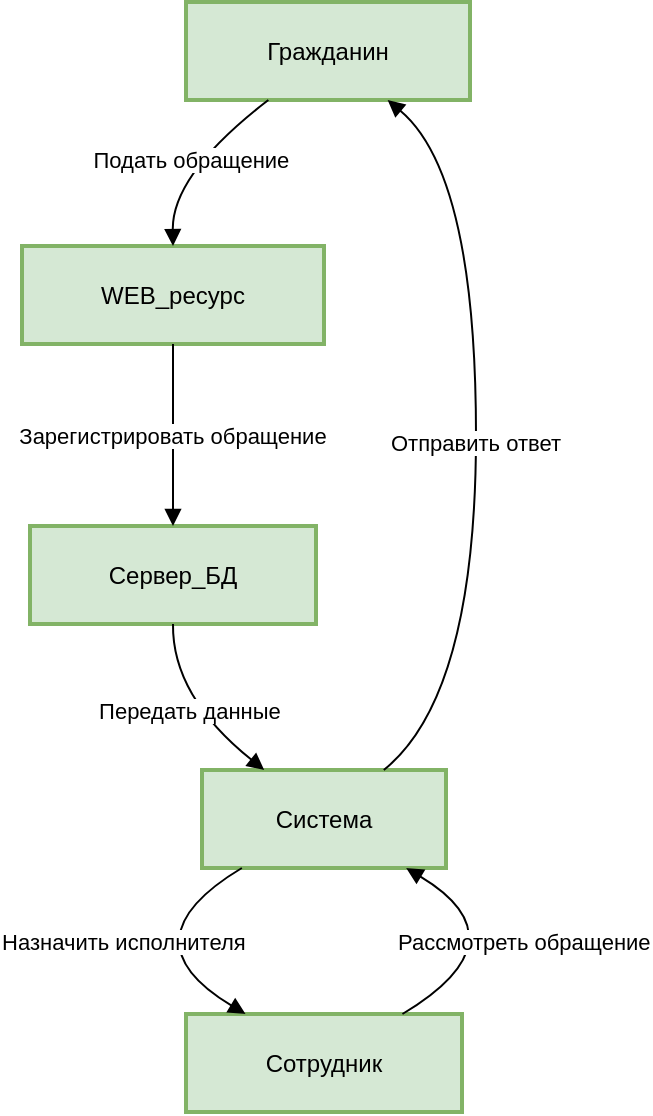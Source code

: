 <mxfile>
    <diagram name="Страница — 1" id="5dt6Vyx5NlrZbi6ktPQo">
        <mxGraphModel dx="935" dy="779" grid="1" gridSize="10" guides="1" tooltips="1" connect="1" arrows="1" fold="1" page="1" pageScale="1" pageWidth="827" pageHeight="1169" math="0" shadow="0">
            <root>
                <mxCell id="0"/>
                <mxCell id="1" parent="0"/>
                <mxCell id="N1Yy9SXb0Dj72LN9ZKIR-1" value="Гражданин" style="whiteSpace=wrap;strokeWidth=2;fillColor=#d5e8d4;strokeColor=#82b366;" parent="1" vertex="1">
                    <mxGeometry x="102" y="20" width="142" height="49" as="geometry"/>
                </mxCell>
                <mxCell id="N1Yy9SXb0Dj72LN9ZKIR-2" value="WEB_ресурс" style="whiteSpace=wrap;strokeWidth=2;fillColor=#d5e8d4;strokeColor=#82b366;" parent="1" vertex="1">
                    <mxGeometry x="20" y="142" width="151" height="49" as="geometry"/>
                </mxCell>
                <mxCell id="N1Yy9SXb0Dj72LN9ZKIR-3" value="Сервер_БД" style="whiteSpace=wrap;strokeWidth=2;fillColor=#d5e8d4;strokeColor=#82b366;" parent="1" vertex="1">
                    <mxGeometry x="24" y="282" width="143" height="49" as="geometry"/>
                </mxCell>
                <mxCell id="N1Yy9SXb0Dj72LN9ZKIR-4" value="Система" style="whiteSpace=wrap;strokeWidth=2;fillColor=#d5e8d4;strokeColor=#82b366;" parent="1" vertex="1">
                    <mxGeometry x="110" y="404" width="122" height="49" as="geometry"/>
                </mxCell>
                <mxCell id="N1Yy9SXb0Dj72LN9ZKIR-5" value="Сотрудник" style="whiteSpace=wrap;strokeWidth=2;fillColor=#d5e8d4;strokeColor=#82b366;" parent="1" vertex="1">
                    <mxGeometry x="102" y="526" width="138" height="49" as="geometry"/>
                </mxCell>
                <mxCell id="N1Yy9SXb0Dj72LN9ZKIR-6" value="Подать обращение" style="curved=1;startArrow=none;endArrow=block;exitX=0.29;exitY=1;entryX=0.5;entryY=0;rounded=0;" parent="1" source="N1Yy9SXb0Dj72LN9ZKIR-1" target="N1Yy9SXb0Dj72LN9ZKIR-2" edge="1">
                    <mxGeometry relative="1" as="geometry">
                        <Array as="points">
                            <mxPoint x="95" y="106"/>
                        </Array>
                    </mxGeometry>
                </mxCell>
                <mxCell id="N1Yy9SXb0Dj72LN9ZKIR-7" value="Зарегистрировать обращение" style="curved=1;startArrow=none;endArrow=block;exitX=0.5;exitY=1;entryX=0.5;entryY=-0.01;rounded=0;" parent="1" source="N1Yy9SXb0Dj72LN9ZKIR-2" target="N1Yy9SXb0Dj72LN9ZKIR-3" edge="1">
                    <mxGeometry relative="1" as="geometry">
                        <Array as="points"/>
                    </mxGeometry>
                </mxCell>
                <mxCell id="N1Yy9SXb0Dj72LN9ZKIR-8" value="Передать данные" style="curved=1;startArrow=none;endArrow=block;exitX=0.5;exitY=0.99;entryX=0.25;entryY=-0.01;rounded=0;" parent="1" source="N1Yy9SXb0Dj72LN9ZKIR-3" target="N1Yy9SXb0Dj72LN9ZKIR-4" edge="1">
                    <mxGeometry relative="1" as="geometry">
                        <Array as="points">
                            <mxPoint x="95" y="367"/>
                        </Array>
                    </mxGeometry>
                </mxCell>
                <mxCell id="N1Yy9SXb0Dj72LN9ZKIR-9" value="Назначить исполнителя" style="curved=1;startArrow=none;endArrow=block;exitX=0.17;exitY=0.99;entryX=0.21;entryY=-0.01;rounded=0;" parent="1" source="N1Yy9SXb0Dj72LN9ZKIR-4" target="N1Yy9SXb0Dj72LN9ZKIR-5" edge="1">
                    <mxGeometry relative="1" as="geometry">
                        <Array as="points">
                            <mxPoint x="70" y="489"/>
                        </Array>
                    </mxGeometry>
                </mxCell>
                <mxCell id="N1Yy9SXb0Dj72LN9ZKIR-10" value="Рассмотреть обращение" style="curved=1;startArrow=none;endArrow=block;exitX=0.79;exitY=-0.01;entryX=0.83;entryY=0.99;rounded=0;" parent="1" source="N1Yy9SXb0Dj72LN9ZKIR-5" target="N1Yy9SXb0Dj72LN9ZKIR-4" edge="1">
                    <mxGeometry relative="1" as="geometry">
                        <Array as="points">
                            <mxPoint x="272" y="489"/>
                        </Array>
                    </mxGeometry>
                </mxCell>
                <mxCell id="N1Yy9SXb0Dj72LN9ZKIR-11" value="Отправить ответ" style="curved=1;startArrow=none;endArrow=block;exitX=0.75;exitY=-0.01;entryX=0.71;entryY=1;rounded=0;" parent="1" source="N1Yy9SXb0Dj72LN9ZKIR-4" target="N1Yy9SXb0Dj72LN9ZKIR-1" edge="1">
                    <mxGeometry x="-0.015" relative="1" as="geometry">
                        <Array as="points">
                            <mxPoint x="247" y="367"/>
                            <mxPoint x="247" y="106"/>
                        </Array>
                        <mxPoint as="offset"/>
                    </mxGeometry>
                </mxCell>
            </root>
        </mxGraphModel>
    </diagram>
</mxfile>